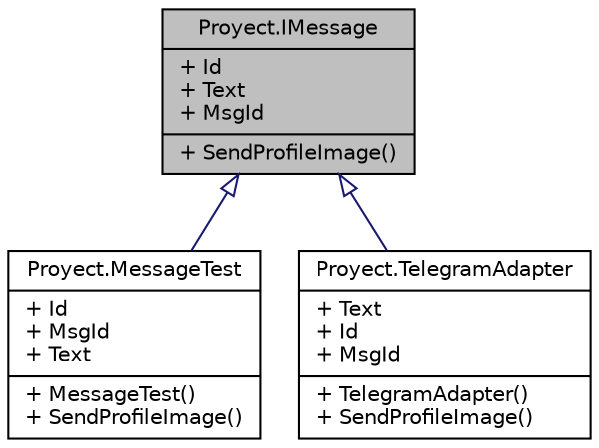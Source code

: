 digraph "Proyect.IMessage"
{
 // INTERACTIVE_SVG=YES
 // LATEX_PDF_SIZE
  edge [fontname="Helvetica",fontsize="10",labelfontname="Helvetica",labelfontsize="10"];
  node [fontname="Helvetica",fontsize="10",shape=record];
  Node1 [label="{Proyect.IMessage\n|+ Id\l+ Text\l+ MsgId\l|+ SendProfileImage()\l}",height=0.2,width=0.4,color="black", fillcolor="grey75", style="filled", fontcolor="black",tooltip="Interfaz para los mensajes."];
  Node1 -> Node2 [dir="back",color="midnightblue",fontsize="10",style="solid",arrowtail="onormal",fontname="Helvetica"];
  Node2 [label="{Proyect.MessageTest\n|+ Id\l+ MsgId\l+ Text\l|+ MessageTest()\l+ SendProfileImage()\l}",height=0.2,width=0.4,color="black", fillcolor="white", style="filled",URL="$classProyect_1_1MessageTest.html",tooltip=" "];
  Node1 -> Node3 [dir="back",color="midnightblue",fontsize="10",style="solid",arrowtail="onormal",fontname="Helvetica"];
  Node3 [label="{Proyect.TelegramAdapter\n|+ Text\l+ Id\l+ MsgId\l|+ TelegramAdapter()\l+ SendProfileImage()\l}",height=0.2,width=0.4,color="black", fillcolor="white", style="filled",URL="$classProyect_1_1TelegramAdapter.html",tooltip="Adaptador de mensajes de Telegram a mensajes de la interfaz de usuario."];
}
